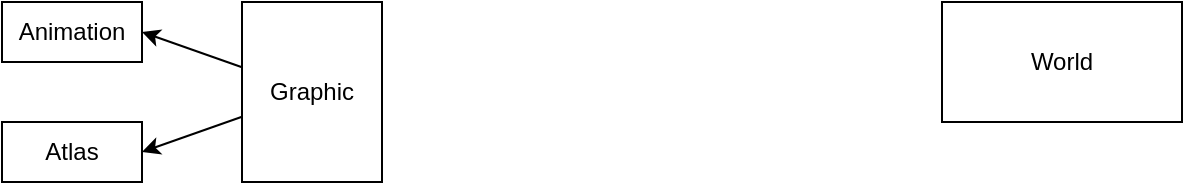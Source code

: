 <mxfile>
    <diagram id="JVzVgxyqUClG3bvw-yzI" name="Страница 1">
        <mxGraphModel dx="1130" dy="832" grid="1" gridSize="10" guides="1" tooltips="1" connect="1" arrows="1" fold="1" page="1" pageScale="1" pageWidth="827" pageHeight="1169" math="0" shadow="0">
            <root>
                <mxCell id="0"/>
                <mxCell id="1" parent="0"/>
                <mxCell id="2" value="Atlas" style="rounded=0;whiteSpace=wrap;html=1;" parent="1" vertex="1">
                    <mxGeometry x="40" y="180" width="70" height="30" as="geometry"/>
                </mxCell>
                <mxCell id="5" style="edgeStyle=none;html=1;entryX=1;entryY=0.5;entryDx=0;entryDy=0;" parent="1" source="3" target="4" edge="1">
                    <mxGeometry relative="1" as="geometry"/>
                </mxCell>
                <mxCell id="6" style="edgeStyle=none;html=1;entryX=1;entryY=0.5;entryDx=0;entryDy=0;" parent="1" source="3" target="2" edge="1">
                    <mxGeometry relative="1" as="geometry"/>
                </mxCell>
                <mxCell id="3" value="Graphic" style="rounded=0;whiteSpace=wrap;html=1;" parent="1" vertex="1">
                    <mxGeometry x="160" y="120" width="70" height="90" as="geometry"/>
                </mxCell>
                <mxCell id="4" value="Animation" style="rounded=0;whiteSpace=wrap;html=1;" parent="1" vertex="1">
                    <mxGeometry x="40" y="120" width="70" height="30" as="geometry"/>
                </mxCell>
                <mxCell id="7" value="World" style="rounded=0;whiteSpace=wrap;html=1;" parent="1" vertex="1">
                    <mxGeometry x="510" y="120" width="120" height="60" as="geometry"/>
                </mxCell>
            </root>
        </mxGraphModel>
    </diagram>
</mxfile>